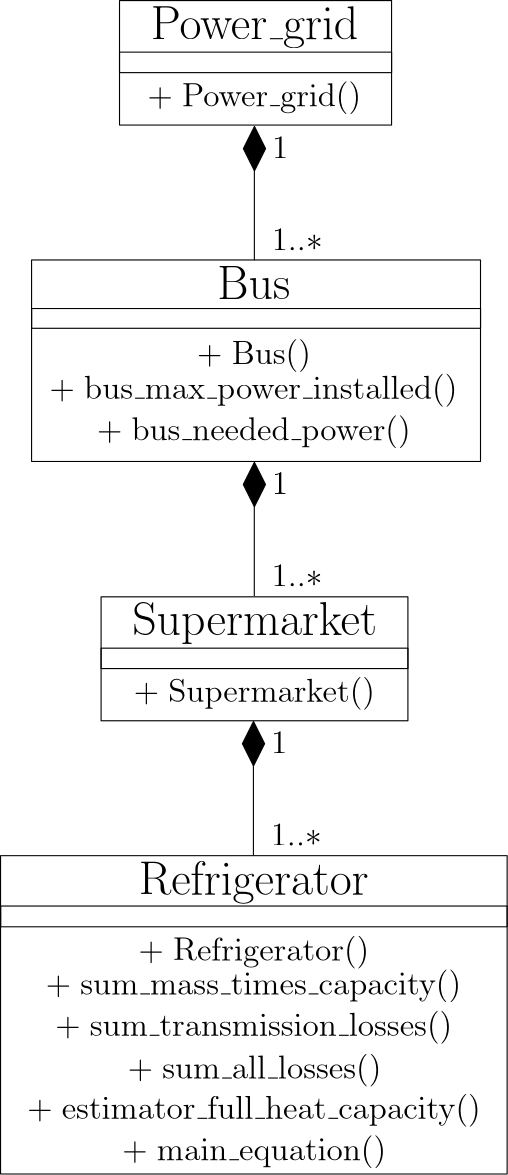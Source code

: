 <?xml version="1.0"?>
<!DOCTYPE ipe SYSTEM "ipe.dtd">
<ipe version="70010" creator="Ipe 7.0.10">
<info created="D:20110423165303" modified="D:20110707180829"/>
<ipestyle name="basic">
<symbol name="arrow/arc(spx)">
<path stroke="sym-stroke" fill="sym-stroke" pen="sym-pen">
0 0 m
-1 0.333 l
-1 -0.333 l
h
</path>
</symbol>
<symbol name="arrow/farc(spx)">
<path stroke="sym-stroke" fill="white" pen="sym-pen">
0 0 m
-1 0.333 l
-1 -0.333 l
h
</path>
</symbol>
<symbol name="mark/circle(sx)" transformations="translations">
<path fill="sym-stroke">
0.6 0 0 0.6 0 0 e
0.4 0 0 0.4 0 0 e
</path>
</symbol>
<symbol name="mark/disk(sx)" transformations="translations">
<path fill="sym-stroke">
0.6 0 0 0.6 0 0 e
</path>
</symbol>
<symbol name="mark/fdisk(sfx)" transformations="translations">
<group>
<path fill="sym-stroke" fillrule="eofill">
0.6 0 0 0.6 0 0 e
0.4 0 0 0.4 0 0 e
</path>
<path fill="sym-fill">
0.4 0 0 0.4 0 0 e
</path>
</group>
</symbol>
<symbol name="mark/box(sx)" transformations="translations">
<path fill="sym-stroke" fillrule="eofill">
-0.6 -0.6 m
0.6 -0.6 l
0.6 0.6 l
-0.6 0.6 l
h
-0.4 -0.4 m
0.4 -0.4 l
0.4 0.4 l
-0.4 0.4 l
h
</path>
</symbol>
<symbol name="mark/square(sx)" transformations="translations">
<path fill="sym-stroke">
-0.6 -0.6 m
0.6 -0.6 l
0.6 0.6 l
-0.6 0.6 l
h
</path>
</symbol>
<symbol name="mark/fsquare(sfx)" transformations="translations">
<group>
<path fill="sym-stroke" fillrule="eofill">
-0.6 -0.6 m
0.6 -0.6 l
0.6 0.6 l
-0.6 0.6 l
h
-0.4 -0.4 m
0.4 -0.4 l
0.4 0.4 l
-0.4 0.4 l
h
</path>
<path fill="sym-fill">
-0.4 -0.4 m
0.4 -0.4 l
0.4 0.4 l
-0.4 0.4 l
h
</path>
</group>
</symbol>
<symbol name="mark/cross(sx)" transformations="translations">
<group>
<path fill="sym-stroke">
-0.43 -0.57 m
0.57 0.43 l
0.43 0.57 l
-0.57 -0.43 l
h
</path>
<path fill="sym-stroke">
-0.43 0.57 m
0.57 -0.43 l
0.43 -0.57 l
-0.57 0.43 l
h
</path>
</group>
</symbol>
<symbol name="arrow/fnormal(spx)">
<path stroke="sym-stroke" fill="white" pen="sym-pen">
0 0 m
-1 0.333 l
-1 -0.333 l
h
</path>
</symbol>
<symbol name="arrow/pointed(spx)">
<path stroke="sym-stroke" fill="sym-stroke" pen="sym-pen">
0 0 m
-1 0.333 l
-0.8 0 l
-1 -0.333 l
h
</path>
</symbol>
<symbol name="arrow/fpointed(spx)">
<path stroke="sym-stroke" fill="white" pen="sym-pen">
0 0 m
-1 0.333 l
-0.8 0 l
-1 -0.333 l
h
</path>
</symbol>
<symbol name="arrow/linear(spx)">
<path stroke="sym-stroke" pen="sym-pen">
-1 0.333 m
0 0 l
-1 -0.333 l
</path>
</symbol>
<symbol name="arrow/fdouble(spx)">
<path stroke="sym-stroke" fill="white" pen="sym-pen">
0 0 m
-1 0.333 l
-1 -0.333 l
h
-1 0 m
-2 0.333 l
-2 -0.333 l
h
</path>
</symbol>
<symbol name="arrow/double(spx)">
<path stroke="sym-stroke" fill="sym-stroke" pen="sym-pen">
0 0 m
-1 0.333 l
-1 -0.333 l
h
-1 0 m
-2 0.333 l
-2 -0.333 l
h
</path>
</symbol>
<pen name="heavier" value="0.8"/>
<pen name="fat" value="1.2"/>
<pen name="ultrafat" value="2"/>
<symbolsize name="large" value="5"/>
<symbolsize name="small" value="2"/>
<symbolsize name="tiny" value="1.1"/>
<arrowsize name="large" value="10"/>
<arrowsize name="small" value="5"/>
<arrowsize name="tiny" value="3"/>
<color name="red" value="1 0 0"/>
<color name="green" value="0 1 0"/>
<color name="blue" value="0 0 1"/>
<color name="yellow" value="1 1 0"/>
<color name="orange" value="1 0.647 0"/>
<color name="gold" value="1 0.843 0"/>
<color name="purple" value="0.627 0.125 0.941"/>
<color name="gray" value="0.745"/>
<color name="brown" value="0.647 0.165 0.165"/>
<color name="navy" value="0 0 0.502"/>
<color name="pink" value="1 0.753 0.796"/>
<color name="seagreen" value="0.18 0.545 0.341"/>
<color name="turquoise" value="0.251 0.878 0.816"/>
<color name="violet" value="0.933 0.51 0.933"/>
<color name="darkblue" value="0 0 0.545"/>
<color name="darkcyan" value="0 0.545 0.545"/>
<color name="darkgray" value="0.663"/>
<color name="darkgreen" value="0 0.392 0"/>
<color name="darkmagenta" value="0.545 0 0.545"/>
<color name="darkorange" value="1 0.549 0"/>
<color name="darkred" value="0.545 0 0"/>
<color name="lightblue" value="0.678 0.847 0.902"/>
<color name="lightcyan" value="0.878 1 1"/>
<color name="lightgray" value="0.827"/>
<color name="lightgreen" value="0.565 0.933 0.565"/>
<color name="lightyellow" value="1 1 0.878"/>
<dashstyle name="dashed" value="[4] 0"/>
<dashstyle name="dotted" value="[1 3] 0"/>
<dashstyle name="dash dotted" value="[4 2 1 2] 0"/>
<dashstyle name="dash dot dotted" value="[4 2 1 2 1 2] 0"/>
<textsize name="large" value="\large"/>
<textsize name="Large" value="\Large"/>
<textsize name="LARGE" value="\LARGE"/>
<textsize name="huge" value="\huge"/>
<textsize name="Huge" value="\Huge"/>
<textsize name="small" value="\small"/>
<textsize name="footnote" value="\footnotesize"/>
<textsize name="tiny" value="\tiny"/>
<textstyle name="center" begin="\begin{center}" end="\end{center}"/>
<textstyle name="itemize" begin="\begin{itemize}" end="\end{itemize}"/>
<textstyle name="item" begin="\begin{itemize}\item{}" end="\end{itemize}"/>
<gridsize name="4 pts" value="4"/>
<gridsize name="8 pts (~3 mm)" value="8"/>
<gridsize name="16 pts (~6 mm)" value="16"/>
<gridsize name="32 pts (~12 mm)" value="32"/>
<gridsize name="10 pts (~3.5 mm)" value="10"/>
<gridsize name="20 pts (~7 mm)" value="20"/>
<gridsize name="14 pts (~5 mm)" value="14"/>
<gridsize name="28 pts (~10 mm)" value="28"/>
<gridsize name="56 pts (~20 mm)" value="56"/>
<anglesize name="90 deg" value="90"/>
<anglesize name="60 deg" value="60"/>
<anglesize name="45 deg" value="45"/>
<anglesize name="30 deg" value="30"/>
<anglesize name="22.5 deg" value="22.5"/>
<tiling name="falling" angle="-60" step="4" width="1"/>
<tiling name="rising" angle="30" step="4" width="1"/>
</ipestyle>
<page>
<layer name="alpha"/>
<view layers="alpha" active="alpha"/>
<text layer="alpha" matrix="1 0 0 1 136.808 41.1747" transformations="translations" pos="159.926 761.209" stroke="black" type="label" width="74.715" height="11.954" depth="3.35" halign="center" valign="baseline" size="LARGE">$\mathrm{Power\_grid}$</text>
<text matrix="1 0 0 1 136.533 -52.3453" transformations="translations" pos="159.926 761.209" stroke="black" type="label" width="26.246" height="11.761" depth="0" halign="center" valign="baseline" size="LARGE">$\mathrm{Bus}$</text>
<path matrix="0.862037 0 0 0.46756 41.7216 434.585" stroke="black">
239.452 816.416 m
239.452 720.558 l
353.062 720.558 l
353.062 816.416 l
h
</path>
<path matrix="0.863199 0 0 0.477354 41.2088 416.633" stroke="black">
239.722 798.374 m
239.722 782.916 l
353.191 782.916 l
353.191 798.374 l
h
</path>
<text matrix="1 0 0 1 44 0" transformations="translations" pos="252.659 778.292" stroke="black" type="label" width="76.956" height="8.965" depth="2.99" halign="center" valign="baseline" size="large">$+$$\;$$\mathrm{Power\_grid()}$</text>
<path matrix="1.43519 0 0 0.767639 -128.231 164.609" stroke="black">
240.183 727.314 m
240.183 632.817 l
352.792 632.817 l
352.792 727.314 l
h
</path>
<text matrix="1 0 0 1 43.8861 -92.8282" transformations="translations" pos="252.659 778.292" stroke="black" type="label" width="40.94" height="8.965" depth="2.99" halign="center" valign="baseline" size="large">$+$$\;$$\mathrm{Bus()}$</text>
<text matrix="1 0 0 1 43.7119 -105.332" transformations="translations" pos="252.659 778.292" stroke="black" type="label" width="146.81" height="8.965" depth="2.99" halign="center" valign="baseline" size="large">$+$$\;$$\mathrm{bus\_max\_power\_installed()}$</text>
<text matrix="1 0 0 1 43.8091 -120.231" transformations="translations" pos="252.659 778.292" stroke="black" type="label" width="112.941" height="8.965" depth="2.99" halign="center" valign="baseline" size="large">$+$$\;$$\mathrm{bus\_needed\_power()}$</text>
<path matrix="1.42429 0 0 0.46065 -124.934 337.665" stroke="black">
239.722 798.374 m
239.722 782.916 l
353.191 782.916 l
353.191 798.374 l
h
</path>
<group>
<path matrix="1 0 0 1 0.716864 19" stroke="black" fill="black">
296 752 m
292 744 l
296 736 l
300 744 l
300 744 l
h
</path>
<path matrix="-1.9974 0 0 1.06817 889.283 -49.5901" stroke="black">
296.685 754.785 m
296.685 723.135 l
</path>
<text matrix="1 0 0 1 0 -6" transformations="translations" pos="303 765.543" stroke="black" type="label" width="5.853" height="7.704" depth="0" valign="baseline" size="large">$1$</text>
<text matrix="1 0 0 1 -1.2 -4.2" transformations="translations" pos="304.075 730.595" stroke="black" type="label" width="18.334" height="7.704" depth="0" valign="baseline" size="large">$1..*$</text>
</group>
<group matrix="1 0 0 1 -0.0263018 -120.911">
<path matrix="1 0 0 1 0.716864 19" stroke="black" fill="black">
296 752 m
292 744 l
296 736 l
300 744 l
300 744 l
h
</path>
<path matrix="-1.9974 0 0 1.06817 889.283 -49.5901" stroke="black">
296.685 754.785 m
296.685 723.135 l
</path>
<text matrix="1 0 0 1 0 -6" transformations="translations" pos="303 765.543" stroke="black" type="label" width="5.853" height="7.704" depth="0" valign="baseline" size="large">$1$</text>
<text matrix="1 0 0 1 -1.2 -4.2" transformations="translations" pos="304.075 730.595" stroke="black" type="label" width="18.334" height="7.704" depth="0" valign="baseline" size="large">$1..*$</text>
</group>
<text matrix="1 0 0 1 136.853 -173.28" transformations="translations" pos="159.926 761.209" stroke="black" type="label" width="88.198" height="11.954" depth="3.35" halign="center" valign="baseline" size="LARGE">$\mathrm{Supermarket}$</text>
<path matrix="0.972228 0 0 0.465421 8.7 221.672" stroke="black">
239.452 816.416 m
239.452 720.558 l
353.062 720.558 l
353.062 816.416 l
h
</path>
<path matrix="0.973539 0 0 0.47517 8.12165 203.802" stroke="black">
239.722 798.374 m
239.722 782.916 l
353.191 782.916 l
353.191 798.374 l
h
</path>
<text matrix="1 0 0 1 44.0447 -214.455" transformations="translations" pos="252.659 778.292" stroke="black" type="label" width="86.889" height="8.965" depth="2.99" halign="center" valign="baseline" size="large">$+$$\;$$\mathrm{Supermarket()}$</text>
<group matrix="1 0 0 1 -0.346875 -214.224">
<path matrix="1 0 0 1 0.716864 19" stroke="black" fill="black">
296 752 m
292 744 l
296 736 l
300 744 l
300 744 l
h
</path>
<path matrix="-1.9974 0 0 1.06817 889.283 -49.5901" stroke="black">
296.685 754.785 m
296.685 723.135 l
</path>
<text matrix="1 0 0 1 0 -6" transformations="translations" pos="303 765.543" stroke="black" type="label" width="5.853" height="7.704" depth="0" valign="baseline" size="large">$1$</text>
<text matrix="1 0 0 1 -1.2 -4.2" transformations="translations" pos="304.075 730.595" stroke="black" type="label" width="18.334" height="7.704" depth="0" valign="baseline" size="large">$1..*$</text>
</group>
<text matrix="1 0 0 1 136.522 -266.798" transformations="translations" pos="159.926 761.209" stroke="black" type="label" width="82.823" height="11.954" depth="3.35" halign="center" valign="baseline" size="LARGE">$\mathrm{Refrigerator}$</text>
<path matrix="1.61948 0 0 1.21273 -183.661 -373.563" stroke="black">
240.183 727.314 m
240.183 632.817 l
352.792 632.817 l
352.792 727.314 l
h
</path>
<text matrix="1 0 0 1 43.8754 -307.581" transformations="translations" pos="252.659 778.292" stroke="black" type="label" width="83.147" height="8.965" depth="2.99" halign="center" valign="baseline" size="large">$+$$\;$$\mathrm{Refrigerator()}$</text>
<text matrix="1 0 0 1 43.7012 -319.785" transformations="translations" pos="252.659 778.292" stroke="black" type="label" width="149.542" height="8.965" depth="2.99" halign="center" valign="baseline" size="large">$+$$\;$$\mathrm{sum\_mass\_times\_capacity()}$</text>
<text matrix="1 0 0 1 43.7984 -334.684" transformations="translations" pos="252.659 778.292" stroke="black" type="label" width="142.921" height="8.965" depth="2.99" halign="center" valign="baseline" size="large">$+$$\;$$\mathrm{sum\_transmission\_losses()}$</text>
<path matrix="1.60671 0 0 0.483385 -179.797 104.413" stroke="black">
239.722 798.374 m
239.722 782.916 l
353.191 782.916 l
353.191 798.374 l
h
</path>
<text matrix="1 0 0 1 44.0716 -350.07" transformations="translations" pos="252.659 778.292" stroke="black" type="label" width="91.35" height="8.965" depth="2.99" halign="center" valign="baseline" size="large">$+$$\;$$\mathrm{sum\_all\_losses()}$</text>
<text matrix="1 0 0 1 43.8974 -364.574" transformations="translations" pos="252.659 778.292" stroke="black" type="label" width="163.329" height="8.965" depth="2.99" halign="center" valign="baseline" size="large">$+$$\;$$\mathrm{estimator\_full\_heat\_capacity()}$</text>
<text matrix="1 0 0 1 43.9946 -379.473" transformations="translations" pos="252.659 778.292" stroke="black" type="label" width="95.005" height="8.965" depth="2.99" halign="center" valign="baseline" size="large">$+$$\;$$\mathrm{main\_equation()}$</text>
</page>
</ipe>
